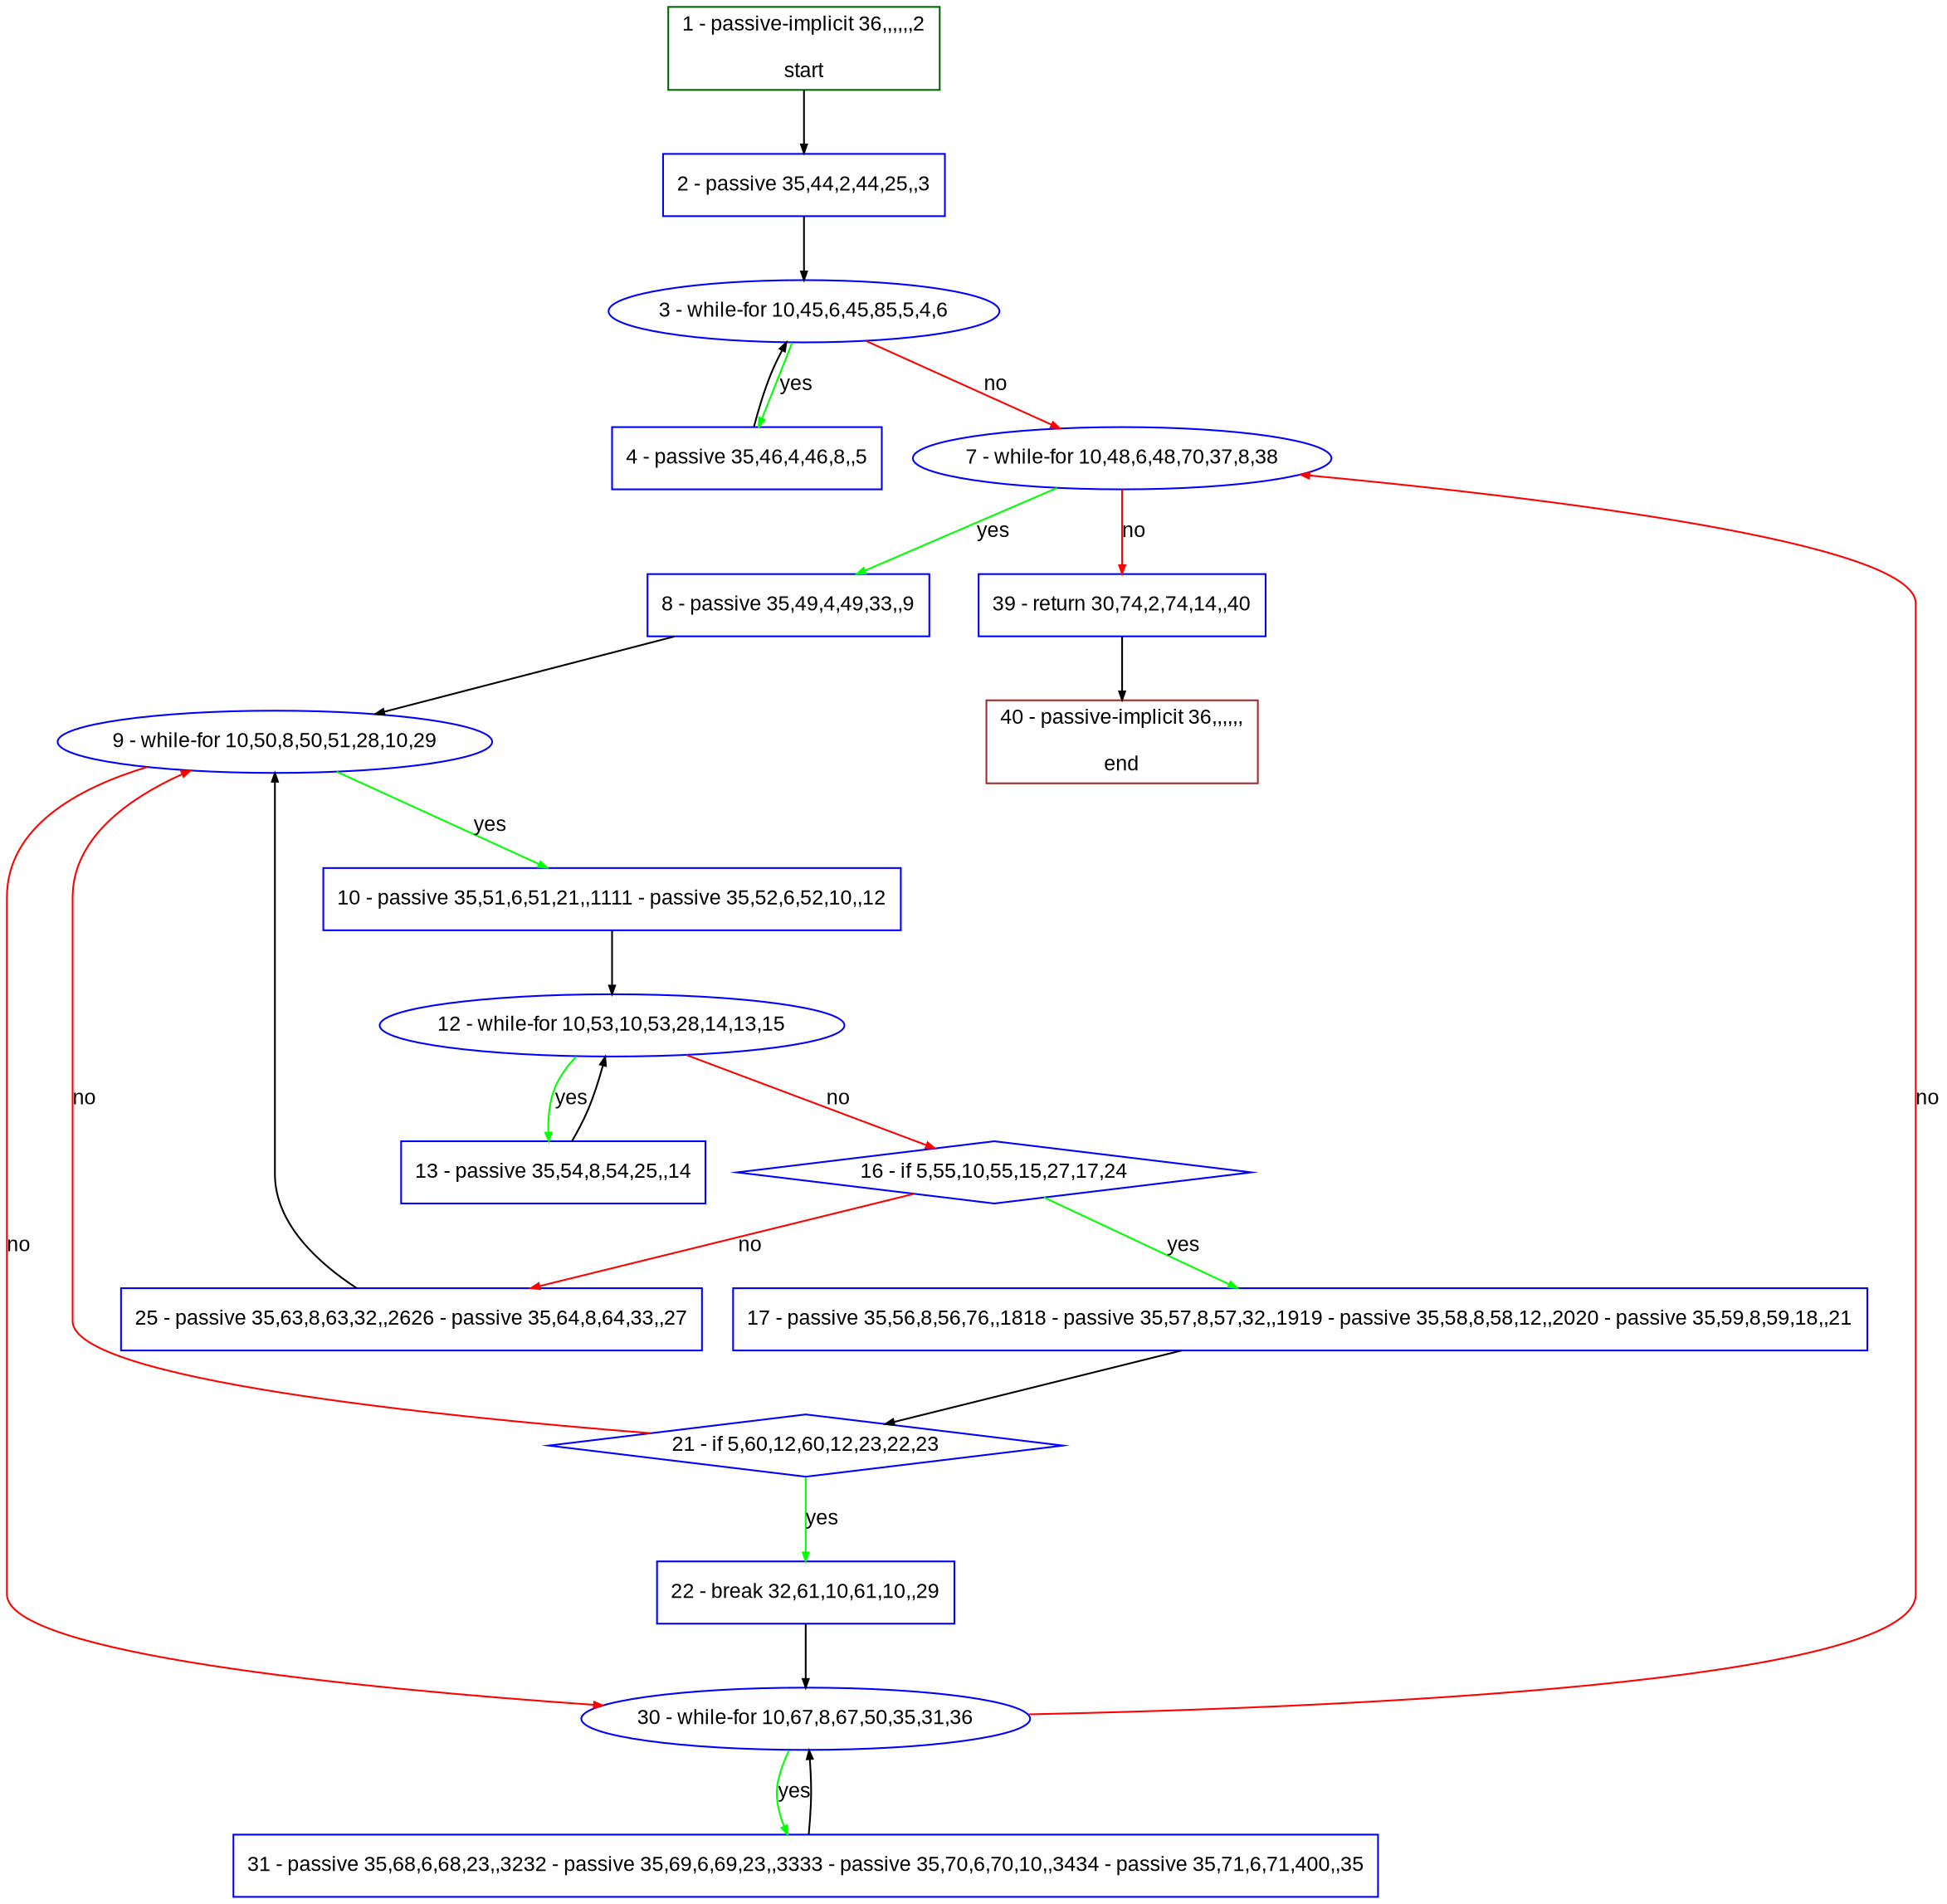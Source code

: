 digraph "" {
  graph [pack="true", label="", fontsize="12", packmode="clust", fontname="Arial", fillcolor="#FFFFCC", bgcolor="white", style="rounded,filled", compound="true"];
  node [node_initialized="no", label="", color="grey", fontsize="12", fillcolor="white", fontname="Arial", style="filled", shape="rectangle", compound="true", fixedsize="false"];
  edge [fontcolor="black", arrowhead="normal", arrowtail="none", arrowsize="0.5", ltail="", label="", color="black", fontsize="12", lhead="", fontname="Arial", dir="forward", compound="true"];
  __N1 [label="2 - passive 35,44,2,44,25,,3", color="#0000ff", fillcolor="#ffffff", style="filled", shape="box"];
  __N2 [label="1 - passive-implicit 36,,,,,,2\n\nstart", color="#006400", fillcolor="#ffffff", style="filled", shape="box"];
  __N3 [label="3 - while-for 10,45,6,45,85,5,4,6", color="#0000ff", fillcolor="#ffffff", style="filled", shape="oval"];
  __N4 [label="4 - passive 35,46,4,46,8,,5", color="#0000ff", fillcolor="#ffffff", style="filled", shape="box"];
  __N5 [label="7 - while-for 10,48,6,48,70,37,8,38", color="#0000ff", fillcolor="#ffffff", style="filled", shape="oval"];
  __N6 [label="8 - passive 35,49,4,49,33,,9", color="#0000ff", fillcolor="#ffffff", style="filled", shape="box"];
  __N7 [label="39 - return 30,74,2,74,14,,40", color="#0000ff", fillcolor="#ffffff", style="filled", shape="box"];
  __N8 [label="9 - while-for 10,50,8,50,51,28,10,29", color="#0000ff", fillcolor="#ffffff", style="filled", shape="oval"];
  __N9 [label="10 - passive 35,51,6,51,21,,1111 - passive 35,52,6,52,10,,12", color="#0000ff", fillcolor="#ffffff", style="filled", shape="box"];
  __N10 [label="30 - while-for 10,67,8,67,50,35,31,36", color="#0000ff", fillcolor="#ffffff", style="filled", shape="oval"];
  __N11 [label="12 - while-for 10,53,10,53,28,14,13,15", color="#0000ff", fillcolor="#ffffff", style="filled", shape="oval"];
  __N12 [label="13 - passive 35,54,8,54,25,,14", color="#0000ff", fillcolor="#ffffff", style="filled", shape="box"];
  __N13 [label="16 - if 5,55,10,55,15,27,17,24", color="#0000ff", fillcolor="#ffffff", style="filled", shape="diamond"];
  __N14 [label="17 - passive 35,56,8,56,76,,1818 - passive 35,57,8,57,32,,1919 - passive 35,58,8,58,12,,2020 - passive 35,59,8,59,18,,21", color="#0000ff", fillcolor="#ffffff", style="filled", shape="box"];
  __N15 [label="25 - passive 35,63,8,63,32,,2626 - passive 35,64,8,64,33,,27", color="#0000ff", fillcolor="#ffffff", style="filled", shape="box"];
  __N16 [label="21 - if 5,60,12,60,12,23,22,23", color="#0000ff", fillcolor="#ffffff", style="filled", shape="diamond"];
  __N17 [label="22 - break 32,61,10,61,10,,29", color="#0000ff", fillcolor="#ffffff", style="filled", shape="box"];
  __N18 [label="31 - passive 35,68,6,68,23,,3232 - passive 35,69,6,69,23,,3333 - passive 35,70,6,70,10,,3434 - passive 35,71,6,71,400,,35", color="#0000ff", fillcolor="#ffffff", style="filled", shape="box"];
  __N19 [label="40 - passive-implicit 36,,,,,,\n\nend", color="#a52a2a", fillcolor="#ffffff", style="filled", shape="box"];
  __N2 -> __N1 [arrowhead="normal", arrowtail="none", color="#000000", label="", dir="forward"];
  __N1 -> __N3 [arrowhead="normal", arrowtail="none", color="#000000", label="", dir="forward"];
  __N3 -> __N4 [arrowhead="normal", arrowtail="none", color="#00ff00", label="yes", dir="forward"];
  __N4 -> __N3 [arrowhead="normal", arrowtail="none", color="#000000", label="", dir="forward"];
  __N3 -> __N5 [arrowhead="normal", arrowtail="none", color="#ff0000", label="no", dir="forward"];
  __N5 -> __N6 [arrowhead="normal", arrowtail="none", color="#00ff00", label="yes", dir="forward"];
  __N5 -> __N7 [arrowhead="normal", arrowtail="none", color="#ff0000", label="no", dir="forward"];
  __N6 -> __N8 [arrowhead="normal", arrowtail="none", color="#000000", label="", dir="forward"];
  __N8 -> __N9 [arrowhead="normal", arrowtail="none", color="#00ff00", label="yes", dir="forward"];
  __N8 -> __N10 [arrowhead="normal", arrowtail="none", color="#ff0000", label="no", dir="forward"];
  __N9 -> __N11 [arrowhead="normal", arrowtail="none", color="#000000", label="", dir="forward"];
  __N11 -> __N12 [arrowhead="normal", arrowtail="none", color="#00ff00", label="yes", dir="forward"];
  __N12 -> __N11 [arrowhead="normal", arrowtail="none", color="#000000", label="", dir="forward"];
  __N11 -> __N13 [arrowhead="normal", arrowtail="none", color="#ff0000", label="no", dir="forward"];
  __N13 -> __N14 [arrowhead="normal", arrowtail="none", color="#00ff00", label="yes", dir="forward"];
  __N13 -> __N15 [arrowhead="normal", arrowtail="none", color="#ff0000", label="no", dir="forward"];
  __N14 -> __N16 [arrowhead="normal", arrowtail="none", color="#000000", label="", dir="forward"];
  __N16 -> __N8 [arrowhead="normal", arrowtail="none", color="#ff0000", label="no", dir="forward"];
  __N16 -> __N17 [arrowhead="normal", arrowtail="none", color="#00ff00", label="yes", dir="forward"];
  __N17 -> __N10 [arrowhead="normal", arrowtail="none", color="#000000", label="", dir="forward"];
  __N15 -> __N8 [arrowhead="normal", arrowtail="none", color="#000000", label="", dir="forward"];
  __N10 -> __N5 [arrowhead="normal", arrowtail="none", color="#ff0000", label="no", dir="forward"];
  __N10 -> __N18 [arrowhead="normal", arrowtail="none", color="#00ff00", label="yes", dir="forward"];
  __N18 -> __N10 [arrowhead="normal", arrowtail="none", color="#000000", label="", dir="forward"];
  __N7 -> __N19 [arrowhead="normal", arrowtail="none", color="#000000", label="", dir="forward"];
}
